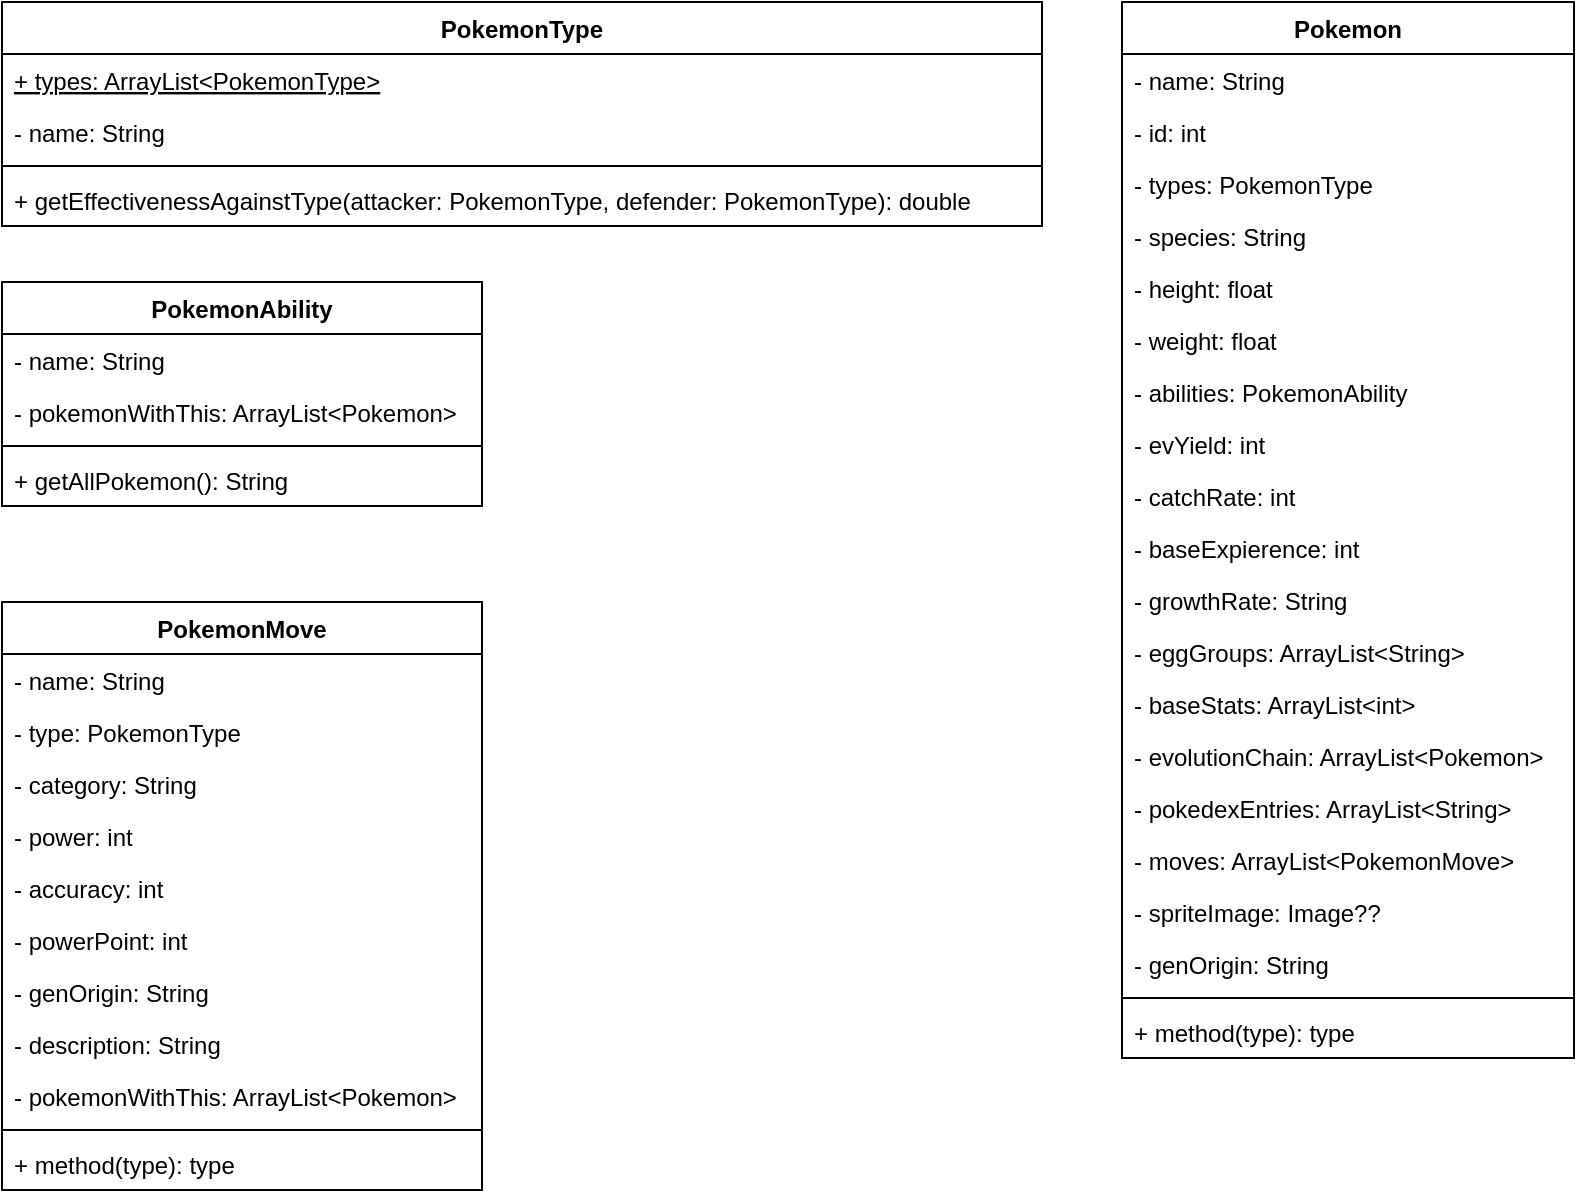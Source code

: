 <mxfile version="13.9.2" type="github">
  <diagram id="C5RBs43oDa-KdzZeNtuy" name="Page-1">
    <mxGraphModel dx="946" dy="517" grid="1" gridSize="10" guides="1" tooltips="1" connect="1" arrows="1" fold="1" page="1" pageScale="1" pageWidth="827" pageHeight="1169" math="0" shadow="0">
      <root>
        <mxCell id="WIyWlLk6GJQsqaUBKTNV-0" />
        <mxCell id="WIyWlLk6GJQsqaUBKTNV-1" parent="WIyWlLk6GJQsqaUBKTNV-0" />
        <mxCell id="w8MKvCuprVo70jOWoqF--6" value="Pokemon" style="swimlane;fontStyle=1;align=center;verticalAlign=top;childLayout=stackLayout;horizontal=1;startSize=26;horizontalStack=0;resizeParent=1;resizeParentMax=0;resizeLast=0;collapsible=1;marginBottom=0;" parent="WIyWlLk6GJQsqaUBKTNV-1" vertex="1">
          <mxGeometry x="560" y="60" width="226" height="528" as="geometry" />
        </mxCell>
        <mxCell id="w8MKvCuprVo70jOWoqF--7" value="- name: String" style="text;strokeColor=none;fillColor=none;align=left;verticalAlign=top;spacingLeft=4;spacingRight=4;overflow=hidden;rotatable=0;points=[[0,0.5],[1,0.5]];portConstraint=eastwest;" parent="w8MKvCuprVo70jOWoqF--6" vertex="1">
          <mxGeometry y="26" width="226" height="26" as="geometry" />
        </mxCell>
        <mxCell id="w8MKvCuprVo70jOWoqF--11" value="- id: int" style="text;strokeColor=none;fillColor=none;align=left;verticalAlign=top;spacingLeft=4;spacingRight=4;overflow=hidden;rotatable=0;points=[[0,0.5],[1,0.5]];portConstraint=eastwest;" parent="w8MKvCuprVo70jOWoqF--6" vertex="1">
          <mxGeometry y="52" width="226" height="26" as="geometry" />
        </mxCell>
        <mxCell id="w8MKvCuprVo70jOWoqF--12" value="- types: PokemonType" style="text;strokeColor=none;fillColor=none;align=left;verticalAlign=top;spacingLeft=4;spacingRight=4;overflow=hidden;rotatable=0;points=[[0,0.5],[1,0.5]];portConstraint=eastwest;" parent="w8MKvCuprVo70jOWoqF--6" vertex="1">
          <mxGeometry y="78" width="226" height="26" as="geometry" />
        </mxCell>
        <mxCell id="w8MKvCuprVo70jOWoqF--13" value="- species: String" style="text;strokeColor=none;fillColor=none;align=left;verticalAlign=top;spacingLeft=4;spacingRight=4;overflow=hidden;rotatable=0;points=[[0,0.5],[1,0.5]];portConstraint=eastwest;" parent="w8MKvCuprVo70jOWoqF--6" vertex="1">
          <mxGeometry y="104" width="226" height="26" as="geometry" />
        </mxCell>
        <mxCell id="w8MKvCuprVo70jOWoqF--14" value="- height: float" style="text;strokeColor=none;fillColor=none;align=left;verticalAlign=top;spacingLeft=4;spacingRight=4;overflow=hidden;rotatable=0;points=[[0,0.5],[1,0.5]];portConstraint=eastwest;" parent="w8MKvCuprVo70jOWoqF--6" vertex="1">
          <mxGeometry y="130" width="226" height="26" as="geometry" />
        </mxCell>
        <mxCell id="w8MKvCuprVo70jOWoqF--16" value="- weight: float" style="text;strokeColor=none;fillColor=none;align=left;verticalAlign=top;spacingLeft=4;spacingRight=4;overflow=hidden;rotatable=0;points=[[0,0.5],[1,0.5]];portConstraint=eastwest;" parent="w8MKvCuprVo70jOWoqF--6" vertex="1">
          <mxGeometry y="156" width="226" height="26" as="geometry" />
        </mxCell>
        <mxCell id="w8MKvCuprVo70jOWoqF--15" value="- abilities: PokemonAbility" style="text;strokeColor=none;fillColor=none;align=left;verticalAlign=top;spacingLeft=4;spacingRight=4;overflow=hidden;rotatable=0;points=[[0,0.5],[1,0.5]];portConstraint=eastwest;" parent="w8MKvCuprVo70jOWoqF--6" vertex="1">
          <mxGeometry y="182" width="226" height="26" as="geometry" />
        </mxCell>
        <mxCell id="w8MKvCuprVo70jOWoqF--17" value="- evYield: int" style="text;strokeColor=none;fillColor=none;align=left;verticalAlign=top;spacingLeft=4;spacingRight=4;overflow=hidden;rotatable=0;points=[[0,0.5],[1,0.5]];portConstraint=eastwest;" parent="w8MKvCuprVo70jOWoqF--6" vertex="1">
          <mxGeometry y="208" width="226" height="26" as="geometry" />
        </mxCell>
        <mxCell id="w8MKvCuprVo70jOWoqF--19" value="- catchRate: int" style="text;strokeColor=none;fillColor=none;align=left;verticalAlign=top;spacingLeft=4;spacingRight=4;overflow=hidden;rotatable=0;points=[[0,0.5],[1,0.5]];portConstraint=eastwest;" parent="w8MKvCuprVo70jOWoqF--6" vertex="1">
          <mxGeometry y="234" width="226" height="26" as="geometry" />
        </mxCell>
        <mxCell id="w8MKvCuprVo70jOWoqF--21" value="- baseExpierence: int" style="text;strokeColor=none;fillColor=none;align=left;verticalAlign=top;spacingLeft=4;spacingRight=4;overflow=hidden;rotatable=0;points=[[0,0.5],[1,0.5]];portConstraint=eastwest;" parent="w8MKvCuprVo70jOWoqF--6" vertex="1">
          <mxGeometry y="260" width="226" height="26" as="geometry" />
        </mxCell>
        <mxCell id="w8MKvCuprVo70jOWoqF--20" value="- growthRate: String" style="text;strokeColor=none;fillColor=none;align=left;verticalAlign=top;spacingLeft=4;spacingRight=4;overflow=hidden;rotatable=0;points=[[0,0.5],[1,0.5]];portConstraint=eastwest;" parent="w8MKvCuprVo70jOWoqF--6" vertex="1">
          <mxGeometry y="286" width="226" height="26" as="geometry" />
        </mxCell>
        <mxCell id="w8MKvCuprVo70jOWoqF--23" value="- eggGroups: ArrayList&lt;String&gt;" style="text;strokeColor=none;fillColor=none;align=left;verticalAlign=top;spacingLeft=4;spacingRight=4;overflow=hidden;rotatable=0;points=[[0,0.5],[1,0.5]];portConstraint=eastwest;" parent="w8MKvCuprVo70jOWoqF--6" vertex="1">
          <mxGeometry y="312" width="226" height="26" as="geometry" />
        </mxCell>
        <mxCell id="w8MKvCuprVo70jOWoqF--24" value="- baseStats: ArrayList&lt;int&gt;" style="text;strokeColor=none;fillColor=none;align=left;verticalAlign=top;spacingLeft=4;spacingRight=4;overflow=hidden;rotatable=0;points=[[0,0.5],[1,0.5]];portConstraint=eastwest;" parent="w8MKvCuprVo70jOWoqF--6" vertex="1">
          <mxGeometry y="338" width="226" height="26" as="geometry" />
        </mxCell>
        <mxCell id="w8MKvCuprVo70jOWoqF--27" value="- evolutionChain: ArrayList&lt;Pokemon&gt;" style="text;strokeColor=none;fillColor=none;align=left;verticalAlign=top;spacingLeft=4;spacingRight=4;overflow=hidden;rotatable=0;points=[[0,0.5],[1,0.5]];portConstraint=eastwest;" parent="w8MKvCuprVo70jOWoqF--6" vertex="1">
          <mxGeometry y="364" width="226" height="26" as="geometry" />
        </mxCell>
        <mxCell id="w8MKvCuprVo70jOWoqF--26" value="- pokedexEntries: ArrayList&lt;String&gt;" style="text;strokeColor=none;fillColor=none;align=left;verticalAlign=top;spacingLeft=4;spacingRight=4;overflow=hidden;rotatable=0;points=[[0,0.5],[1,0.5]];portConstraint=eastwest;" parent="w8MKvCuprVo70jOWoqF--6" vertex="1">
          <mxGeometry y="390" width="226" height="26" as="geometry" />
        </mxCell>
        <mxCell id="w8MKvCuprVo70jOWoqF--22" value="- moves: ArrayList&lt;PokemonMove&gt;" style="text;strokeColor=none;fillColor=none;align=left;verticalAlign=top;spacingLeft=4;spacingRight=4;overflow=hidden;rotatable=0;points=[[0,0.5],[1,0.5]];portConstraint=eastwest;" parent="w8MKvCuprVo70jOWoqF--6" vertex="1">
          <mxGeometry y="416" width="226" height="26" as="geometry" />
        </mxCell>
        <mxCell id="w8MKvCuprVo70jOWoqF--25" value="- spriteImage: Image??" style="text;strokeColor=none;fillColor=none;align=left;verticalAlign=top;spacingLeft=4;spacingRight=4;overflow=hidden;rotatable=0;points=[[0,0.5],[1,0.5]];portConstraint=eastwest;" parent="w8MKvCuprVo70jOWoqF--6" vertex="1">
          <mxGeometry y="442" width="226" height="26" as="geometry" />
        </mxCell>
        <mxCell id="w8MKvCuprVo70jOWoqF--18" value="- genOrigin: String" style="text;strokeColor=none;fillColor=none;align=left;verticalAlign=top;spacingLeft=4;spacingRight=4;overflow=hidden;rotatable=0;points=[[0,0.5],[1,0.5]];portConstraint=eastwest;" parent="w8MKvCuprVo70jOWoqF--6" vertex="1">
          <mxGeometry y="468" width="226" height="26" as="geometry" />
        </mxCell>
        <mxCell id="w8MKvCuprVo70jOWoqF--8" value="" style="line;strokeWidth=1;fillColor=none;align=left;verticalAlign=middle;spacingTop=-1;spacingLeft=3;spacingRight=3;rotatable=0;labelPosition=right;points=[];portConstraint=eastwest;" parent="w8MKvCuprVo70jOWoqF--6" vertex="1">
          <mxGeometry y="494" width="226" height="8" as="geometry" />
        </mxCell>
        <mxCell id="w8MKvCuprVo70jOWoqF--9" value="+ method(type): type" style="text;strokeColor=none;fillColor=none;align=left;verticalAlign=top;spacingLeft=4;spacingRight=4;overflow=hidden;rotatable=0;points=[[0,0.5],[1,0.5]];portConstraint=eastwest;" parent="w8MKvCuprVo70jOWoqF--6" vertex="1">
          <mxGeometry y="502" width="226" height="26" as="geometry" />
        </mxCell>
        <mxCell id="w8MKvCuprVo70jOWoqF--32" value="PokemonType" style="swimlane;fontStyle=1;align=center;verticalAlign=top;childLayout=stackLayout;horizontal=1;startSize=26;horizontalStack=0;resizeParent=1;resizeParentMax=0;resizeLast=0;collapsible=1;marginBottom=0;" parent="WIyWlLk6GJQsqaUBKTNV-1" vertex="1">
          <mxGeometry y="60" width="520" height="112" as="geometry" />
        </mxCell>
        <mxCell id="w8MKvCuprVo70jOWoqF--33" value="+ types: ArrayList&lt;PokemonType&gt;" style="text;strokeColor=none;fillColor=none;align=left;verticalAlign=top;spacingLeft=4;spacingRight=4;overflow=hidden;rotatable=0;points=[[0,0.5],[1,0.5]];portConstraint=eastwest;fontStyle=4" parent="w8MKvCuprVo70jOWoqF--32" vertex="1">
          <mxGeometry y="26" width="520" height="26" as="geometry" />
        </mxCell>
        <mxCell id="w8MKvCuprVo70jOWoqF--36" value="- name: String" style="text;strokeColor=none;fillColor=none;align=left;verticalAlign=top;spacingLeft=4;spacingRight=4;overflow=hidden;rotatable=0;points=[[0,0.5],[1,0.5]];portConstraint=eastwest;" parent="w8MKvCuprVo70jOWoqF--32" vertex="1">
          <mxGeometry y="52" width="520" height="26" as="geometry" />
        </mxCell>
        <mxCell id="w8MKvCuprVo70jOWoqF--34" value="" style="line;strokeWidth=1;fillColor=none;align=left;verticalAlign=middle;spacingTop=-1;spacingLeft=3;spacingRight=3;rotatable=0;labelPosition=right;points=[];portConstraint=eastwest;" parent="w8MKvCuprVo70jOWoqF--32" vertex="1">
          <mxGeometry y="78" width="520" height="8" as="geometry" />
        </mxCell>
        <mxCell id="w8MKvCuprVo70jOWoqF--35" value="+ getEffectivenessAgainstType(attacker: PokemonType, defender: PokemonType): double" style="text;strokeColor=none;fillColor=none;align=left;verticalAlign=top;spacingLeft=4;spacingRight=4;overflow=hidden;rotatable=0;points=[[0,0.5],[1,0.5]];portConstraint=eastwest;" parent="w8MKvCuprVo70jOWoqF--32" vertex="1">
          <mxGeometry y="86" width="520" height="26" as="geometry" />
        </mxCell>
        <mxCell id="w8MKvCuprVo70jOWoqF--38" value="PokemonAbility" style="swimlane;fontStyle=1;align=center;verticalAlign=top;childLayout=stackLayout;horizontal=1;startSize=26;horizontalStack=0;resizeParent=1;resizeParentMax=0;resizeLast=0;collapsible=1;marginBottom=0;" parent="WIyWlLk6GJQsqaUBKTNV-1" vertex="1">
          <mxGeometry y="200" width="240" height="112" as="geometry" />
        </mxCell>
        <mxCell id="w8MKvCuprVo70jOWoqF--39" value="- name: String" style="text;strokeColor=none;fillColor=none;align=left;verticalAlign=top;spacingLeft=4;spacingRight=4;overflow=hidden;rotatable=0;points=[[0,0.5],[1,0.5]];portConstraint=eastwest;" parent="w8MKvCuprVo70jOWoqF--38" vertex="1">
          <mxGeometry y="26" width="240" height="26" as="geometry" />
        </mxCell>
        <mxCell id="w8MKvCuprVo70jOWoqF--42" value="- pokemonWithThis: ArrayList&lt;Pokemon&gt;" style="text;strokeColor=none;fillColor=none;align=left;verticalAlign=top;spacingLeft=4;spacingRight=4;overflow=hidden;rotatable=0;points=[[0,0.5],[1,0.5]];portConstraint=eastwest;" parent="w8MKvCuprVo70jOWoqF--38" vertex="1">
          <mxGeometry y="52" width="240" height="26" as="geometry" />
        </mxCell>
        <mxCell id="w8MKvCuprVo70jOWoqF--40" value="" style="line;strokeWidth=1;fillColor=none;align=left;verticalAlign=middle;spacingTop=-1;spacingLeft=3;spacingRight=3;rotatable=0;labelPosition=right;points=[];portConstraint=eastwest;" parent="w8MKvCuprVo70jOWoqF--38" vertex="1">
          <mxGeometry y="78" width="240" height="8" as="geometry" />
        </mxCell>
        <mxCell id="w8MKvCuprVo70jOWoqF--41" value="+ getAllPokemon(): String" style="text;strokeColor=none;fillColor=none;align=left;verticalAlign=top;spacingLeft=4;spacingRight=4;overflow=hidden;rotatable=0;points=[[0,0.5],[1,0.5]];portConstraint=eastwest;" parent="w8MKvCuprVo70jOWoqF--38" vertex="1">
          <mxGeometry y="86" width="240" height="26" as="geometry" />
        </mxCell>
        <mxCell id="w8MKvCuprVo70jOWoqF--43" value="PokemonMove" style="swimlane;fontStyle=1;align=center;verticalAlign=top;childLayout=stackLayout;horizontal=1;startSize=26;horizontalStack=0;resizeParent=1;resizeParentMax=0;resizeLast=0;collapsible=1;marginBottom=0;" parent="WIyWlLk6GJQsqaUBKTNV-1" vertex="1">
          <mxGeometry y="360" width="240" height="294" as="geometry" />
        </mxCell>
        <mxCell id="w8MKvCuprVo70jOWoqF--44" value="- name: String" style="text;strokeColor=none;fillColor=none;align=left;verticalAlign=top;spacingLeft=4;spacingRight=4;overflow=hidden;rotatable=0;points=[[0,0.5],[1,0.5]];portConstraint=eastwest;" parent="w8MKvCuprVo70jOWoqF--43" vertex="1">
          <mxGeometry y="26" width="240" height="26" as="geometry" />
        </mxCell>
        <mxCell id="w8MKvCuprVo70jOWoqF--47" value="- type: PokemonType" style="text;strokeColor=none;fillColor=none;align=left;verticalAlign=top;spacingLeft=4;spacingRight=4;overflow=hidden;rotatable=0;points=[[0,0.5],[1,0.5]];portConstraint=eastwest;" parent="w8MKvCuprVo70jOWoqF--43" vertex="1">
          <mxGeometry y="52" width="240" height="26" as="geometry" />
        </mxCell>
        <mxCell id="w8MKvCuprVo70jOWoqF--51" value="- category: String" style="text;strokeColor=none;fillColor=none;align=left;verticalAlign=top;spacingLeft=4;spacingRight=4;overflow=hidden;rotatable=0;points=[[0,0.5],[1,0.5]];portConstraint=eastwest;" parent="w8MKvCuprVo70jOWoqF--43" vertex="1">
          <mxGeometry y="78" width="240" height="26" as="geometry" />
        </mxCell>
        <mxCell id="w8MKvCuprVo70jOWoqF--50" value="- power: int" style="text;strokeColor=none;fillColor=none;align=left;verticalAlign=top;spacingLeft=4;spacingRight=4;overflow=hidden;rotatable=0;points=[[0,0.5],[1,0.5]];portConstraint=eastwest;" parent="w8MKvCuprVo70jOWoqF--43" vertex="1">
          <mxGeometry y="104" width="240" height="26" as="geometry" />
        </mxCell>
        <mxCell id="w8MKvCuprVo70jOWoqF--49" value="- accuracy: int" style="text;strokeColor=none;fillColor=none;align=left;verticalAlign=top;spacingLeft=4;spacingRight=4;overflow=hidden;rotatable=0;points=[[0,0.5],[1,0.5]];portConstraint=eastwest;" parent="w8MKvCuprVo70jOWoqF--43" vertex="1">
          <mxGeometry y="130" width="240" height="26" as="geometry" />
        </mxCell>
        <mxCell id="w8MKvCuprVo70jOWoqF--48" value="- powerPoint: int" style="text;strokeColor=none;fillColor=none;align=left;verticalAlign=top;spacingLeft=4;spacingRight=4;overflow=hidden;rotatable=0;points=[[0,0.5],[1,0.5]];portConstraint=eastwest;" parent="w8MKvCuprVo70jOWoqF--43" vertex="1">
          <mxGeometry y="156" width="240" height="26" as="geometry" />
        </mxCell>
        <mxCell id="w8MKvCuprVo70jOWoqF--54" value="- genOrigin: String" style="text;strokeColor=none;fillColor=none;align=left;verticalAlign=top;spacingLeft=4;spacingRight=4;overflow=hidden;rotatable=0;points=[[0,0.5],[1,0.5]];portConstraint=eastwest;" parent="w8MKvCuprVo70jOWoqF--43" vertex="1">
          <mxGeometry y="182" width="240" height="26" as="geometry" />
        </mxCell>
        <mxCell id="w8MKvCuprVo70jOWoqF--53" value="- description: String" style="text;strokeColor=none;fillColor=none;align=left;verticalAlign=top;spacingLeft=4;spacingRight=4;overflow=hidden;rotatable=0;points=[[0,0.5],[1,0.5]];portConstraint=eastwest;" parent="w8MKvCuprVo70jOWoqF--43" vertex="1">
          <mxGeometry y="208" width="240" height="26" as="geometry" />
        </mxCell>
        <mxCell id="w8MKvCuprVo70jOWoqF--52" value="- pokemonWithThis: ArrayList&lt;Pokemon&gt;" style="text;strokeColor=none;fillColor=none;align=left;verticalAlign=top;spacingLeft=4;spacingRight=4;overflow=hidden;rotatable=0;points=[[0,0.5],[1,0.5]];portConstraint=eastwest;" parent="w8MKvCuprVo70jOWoqF--43" vertex="1">
          <mxGeometry y="234" width="240" height="26" as="geometry" />
        </mxCell>
        <mxCell id="w8MKvCuprVo70jOWoqF--45" value="" style="line;strokeWidth=1;fillColor=none;align=left;verticalAlign=middle;spacingTop=-1;spacingLeft=3;spacingRight=3;rotatable=0;labelPosition=right;points=[];portConstraint=eastwest;" parent="w8MKvCuprVo70jOWoqF--43" vertex="1">
          <mxGeometry y="260" width="240" height="8" as="geometry" />
        </mxCell>
        <mxCell id="w8MKvCuprVo70jOWoqF--46" value="+ method(type): type" style="text;strokeColor=none;fillColor=none;align=left;verticalAlign=top;spacingLeft=4;spacingRight=4;overflow=hidden;rotatable=0;points=[[0,0.5],[1,0.5]];portConstraint=eastwest;" parent="w8MKvCuprVo70jOWoqF--43" vertex="1">
          <mxGeometry y="268" width="240" height="26" as="geometry" />
        </mxCell>
      </root>
    </mxGraphModel>
  </diagram>
</mxfile>
